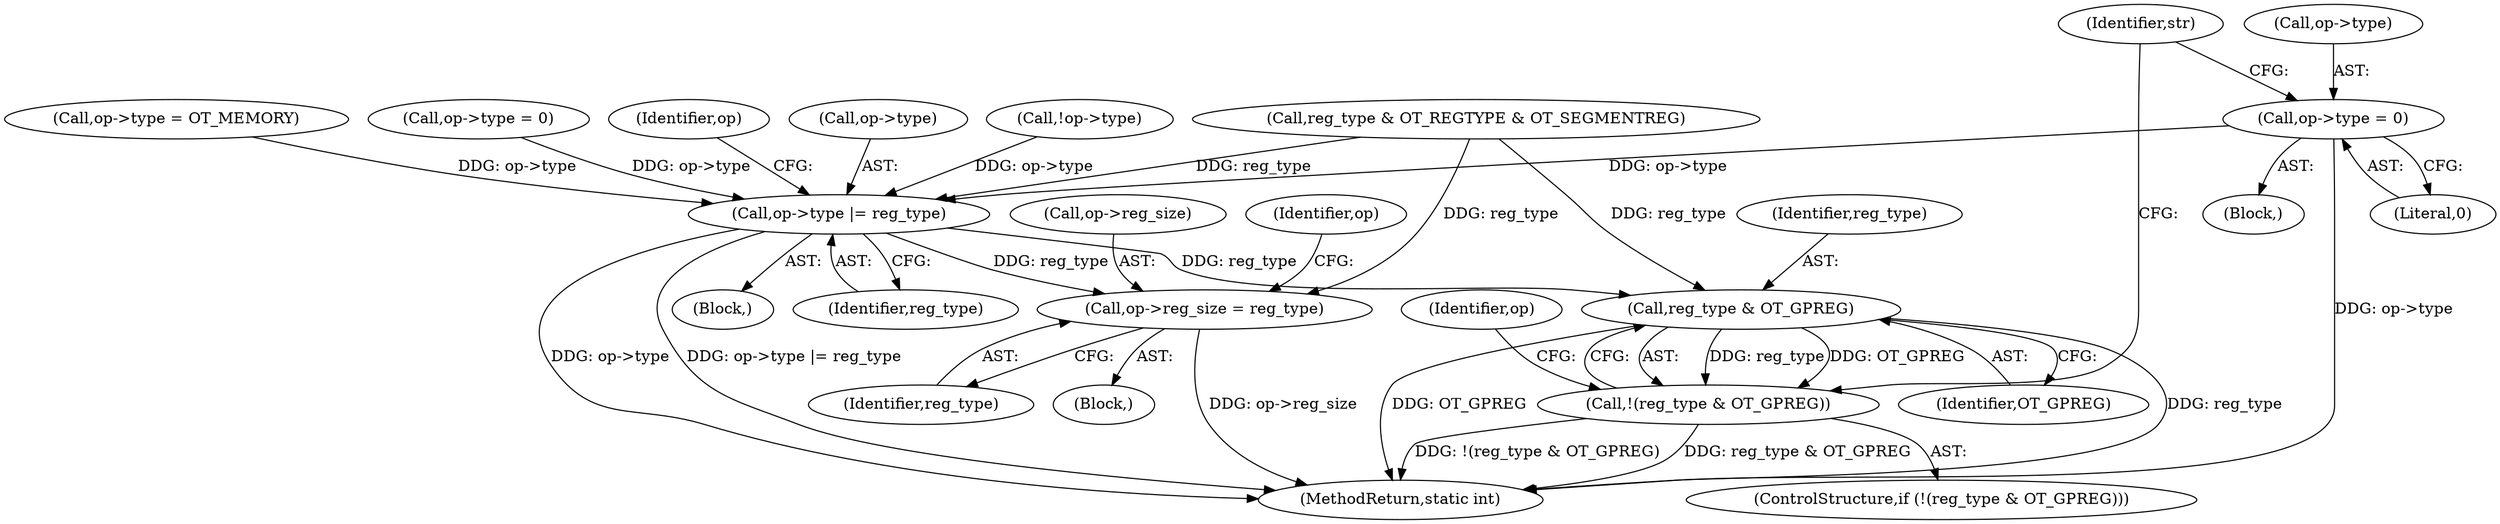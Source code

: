 digraph "0_radare2_9b46d38dd3c4de6048a488b655c7319f845af185@pointer" {
"1000598" [label="(Call,op->type = 0)"];
"1000577" [label="(Call,op->type |= reg_type)"];
"1000582" [label="(Call,op->reg_size = reg_type)"];
"1000594" [label="(Call,reg_type & OT_GPREG)"];
"1000593" [label="(Call,!(reg_type & OT_GPREG))"];
"1000578" [label="(Call,op->type)"];
"1000602" [label="(Literal,0)"];
"1000321" [label="(Call,!op->type)"];
"1000363" [label="(Identifier,str)"];
"1000583" [label="(Call,op->reg_size)"];
"1000598" [label="(Call,op->type = 0)"];
"1000596" [label="(Identifier,OT_GPREG)"];
"1000577" [label="(Call,op->type |= reg_type)"];
"1000597" [label="(Block,)"];
"1000589" [label="(Identifier,op)"];
"1000326" [label="(Call,op->type = OT_MEMORY)"];
"1000479" [label="(Block,)"];
"1000489" [label="(Call,op->type = 0)"];
"1000582" [label="(Call,op->reg_size = reg_type)"];
"1000586" [label="(Identifier,reg_type)"];
"1000593" [label="(Call,!(reg_type & OT_GPREG))"];
"1000944" [label="(MethodReturn,static int)"];
"1000576" [label="(Block,)"];
"1000548" [label="(Call,reg_type & OT_REGTYPE & OT_SEGMENTREG)"];
"1000592" [label="(ControlStructure,if (!(reg_type & OT_GPREG)))"];
"1000599" [label="(Call,op->type)"];
"1000600" [label="(Identifier,op)"];
"1000594" [label="(Call,reg_type & OT_GPREG)"];
"1000584" [label="(Identifier,op)"];
"1000595" [label="(Identifier,reg_type)"];
"1000581" [label="(Identifier,reg_type)"];
"1000598" -> "1000597"  [label="AST: "];
"1000598" -> "1000602"  [label="CFG: "];
"1000599" -> "1000598"  [label="AST: "];
"1000602" -> "1000598"  [label="AST: "];
"1000363" -> "1000598"  [label="CFG: "];
"1000598" -> "1000944"  [label="DDG: op->type"];
"1000598" -> "1000577"  [label="DDG: op->type"];
"1000577" -> "1000576"  [label="AST: "];
"1000577" -> "1000581"  [label="CFG: "];
"1000578" -> "1000577"  [label="AST: "];
"1000581" -> "1000577"  [label="AST: "];
"1000584" -> "1000577"  [label="CFG: "];
"1000577" -> "1000944"  [label="DDG: op->type |= reg_type"];
"1000577" -> "1000944"  [label="DDG: op->type"];
"1000326" -> "1000577"  [label="DDG: op->type"];
"1000321" -> "1000577"  [label="DDG: op->type"];
"1000489" -> "1000577"  [label="DDG: op->type"];
"1000548" -> "1000577"  [label="DDG: reg_type"];
"1000577" -> "1000582"  [label="DDG: reg_type"];
"1000577" -> "1000594"  [label="DDG: reg_type"];
"1000582" -> "1000479"  [label="AST: "];
"1000582" -> "1000586"  [label="CFG: "];
"1000583" -> "1000582"  [label="AST: "];
"1000586" -> "1000582"  [label="AST: "];
"1000589" -> "1000582"  [label="CFG: "];
"1000582" -> "1000944"  [label="DDG: op->reg_size"];
"1000548" -> "1000582"  [label="DDG: reg_type"];
"1000594" -> "1000593"  [label="AST: "];
"1000594" -> "1000596"  [label="CFG: "];
"1000595" -> "1000594"  [label="AST: "];
"1000596" -> "1000594"  [label="AST: "];
"1000593" -> "1000594"  [label="CFG: "];
"1000594" -> "1000944"  [label="DDG: reg_type"];
"1000594" -> "1000944"  [label="DDG: OT_GPREG"];
"1000594" -> "1000593"  [label="DDG: reg_type"];
"1000594" -> "1000593"  [label="DDG: OT_GPREG"];
"1000548" -> "1000594"  [label="DDG: reg_type"];
"1000593" -> "1000592"  [label="AST: "];
"1000363" -> "1000593"  [label="CFG: "];
"1000600" -> "1000593"  [label="CFG: "];
"1000593" -> "1000944"  [label="DDG: reg_type & OT_GPREG"];
"1000593" -> "1000944"  [label="DDG: !(reg_type & OT_GPREG)"];
}
